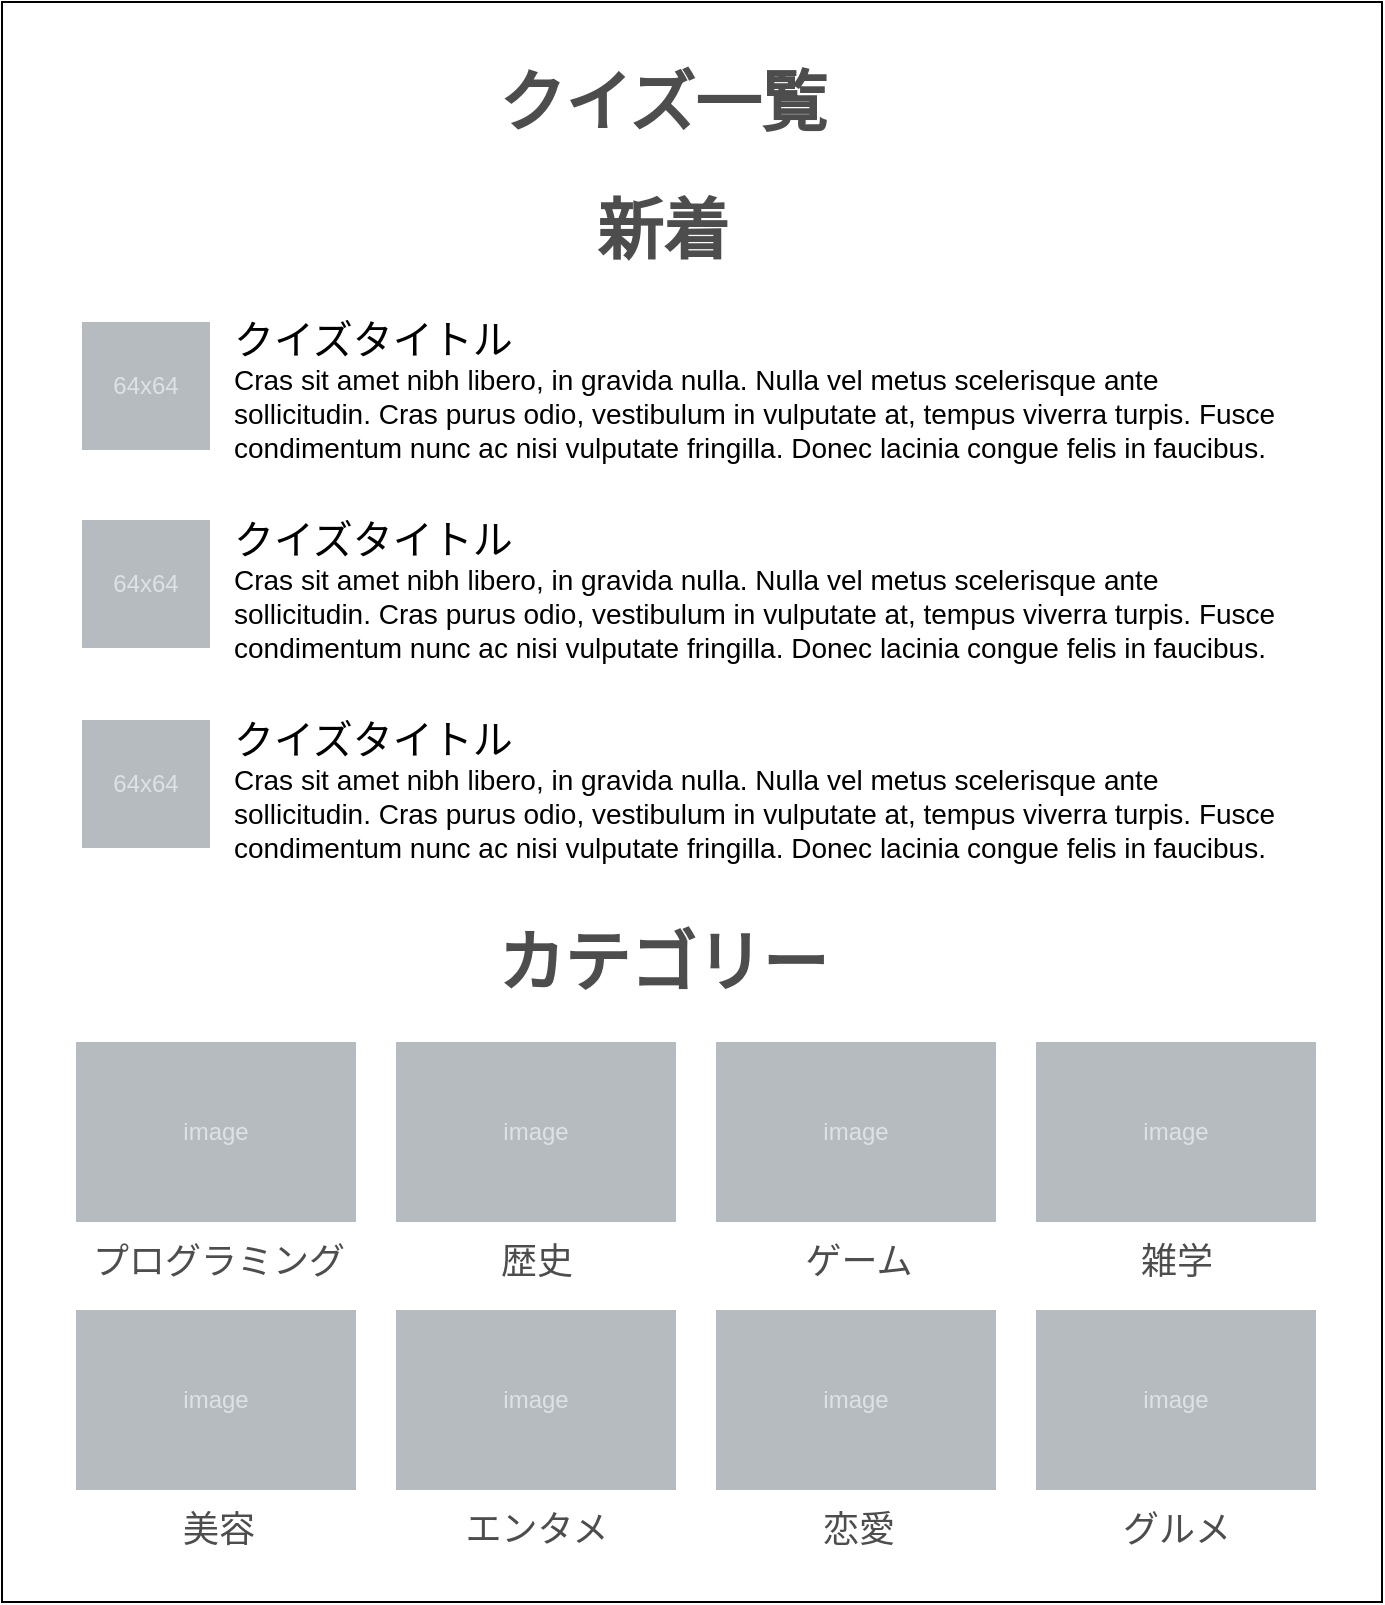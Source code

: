 <mxfile version="13.0.3" type="device" pages="6"><diagram name="トップ画面" id="ODrZx0TZ3Euck_8umUnC"><mxGraphModel dx="1072" dy="661" grid="1" gridSize="10" guides="1" tooltips="1" connect="1" arrows="1" fold="1" page="1" pageScale="1" pageWidth="827" pageHeight="1169" math="0" shadow="0"><root><mxCell id="HYRWYEPQswPupQRMoMqn-0"/><mxCell id="HYRWYEPQswPupQRMoMqn-1" parent="HYRWYEPQswPupQRMoMqn-0"/><mxCell id="HYRWYEPQswPupQRMoMqn-2" value="" style="rounded=0;whiteSpace=wrap;html=1;" parent="HYRWYEPQswPupQRMoMqn-1" vertex="1"><mxGeometry x="80" y="20" width="690" height="800" as="geometry"/></mxCell><mxCell id="HYRWYEPQswPupQRMoMqn-12" value="クイズ一覧" style="text;html=1;strokeColor=none;fillColor=none;align=center;verticalAlign=middle;whiteSpace=wrap;rounded=0;fontColor=#4D4D4D;opacity=60;fontSize=33;fontStyle=1" parent="HYRWYEPQswPupQRMoMqn-1" vertex="1"><mxGeometry x="283.5" y="60" width="253" height="20" as="geometry"/></mxCell><mxCell id="Nvg6GioWdV9-gQhv3aZF-0" value="64x64" style="strokeColor=none;html=1;whiteSpace=wrap;fillColor=#868E96;fontColor=#DEE2E6;opacity=60;" parent="HYRWYEPQswPupQRMoMqn-1" vertex="1"><mxGeometry x="120" y="180" width="64" height="64" as="geometry"/></mxCell><mxCell id="Nvg6GioWdV9-gQhv3aZF-1" value="&lt;font style=&quot;font-size: 20px&quot;&gt;クイズタイトル&lt;/font&gt;&lt;br&gt;Cras sit amet nibh libero, in gravida nulla. Nulla vel metus scelerisque ante sollicitudin. Cras purus odio, vestibulum in vulputate at, tempus viverra turpis. Fusce condimentum nunc ac nisi vulputate fringilla. Donec lacinia congue felis in faucibus." style="strokeColor=none;fillColor=none;fontColor=#000000;perimeter=none;whiteSpace=wrap;resizeWidth=1;align=left;spacing=2;fontSize=14;verticalAlign=top;html=1;opacity=60;" parent="HYRWYEPQswPupQRMoMqn-1" vertex="1"><mxGeometry x="194" y="170" width="536" height="90" as="geometry"/></mxCell><mxCell id="Nvg6GioWdV9-gQhv3aZF-2" value="64x64" style="strokeColor=none;html=1;whiteSpace=wrap;fillColor=#868E96;fontColor=#DEE2E6;opacity=60;" parent="HYRWYEPQswPupQRMoMqn-1" vertex="1"><mxGeometry x="120" y="279" width="64" height="64" as="geometry"/></mxCell><mxCell id="Nvg6GioWdV9-gQhv3aZF-3" value="&lt;span style=&quot;font-size: 20px&quot;&gt;クイズタイトル&lt;/span&gt;&lt;br&gt;Cras sit amet nibh libero, in gravida nulla. Nulla vel metus scelerisque ante sollicitudin. Cras purus odio, vestibulum in vulputate at, tempus viverra turpis. Fusce condimentum nunc ac nisi vulputate fringilla. Donec lacinia congue felis in faucibus." style="strokeColor=none;fillColor=none;fontColor=#000000;perimeter=none;whiteSpace=wrap;resizeWidth=1;align=left;spacing=2;fontSize=14;verticalAlign=top;html=1;opacity=60;" parent="HYRWYEPQswPupQRMoMqn-1" vertex="1"><mxGeometry x="194" y="270" width="536" height="90" as="geometry"/></mxCell><mxCell id="Nvg6GioWdV9-gQhv3aZF-4" value="64x64" style="strokeColor=none;html=1;whiteSpace=wrap;fillColor=#868E96;fontColor=#DEE2E6;opacity=60;" parent="HYRWYEPQswPupQRMoMqn-1" vertex="1"><mxGeometry x="120" y="379" width="64" height="64" as="geometry"/></mxCell><mxCell id="Nvg6GioWdV9-gQhv3aZF-5" value="&lt;span style=&quot;font-size: 20px&quot;&gt;クイズタイトル&lt;/span&gt;&lt;br&gt;Cras sit amet nibh libero, in gravida nulla. Nulla vel metus scelerisque ante sollicitudin. Cras purus odio, vestibulum in vulputate at, tempus viverra turpis. Fusce condimentum nunc ac nisi vulputate fringilla. Donec lacinia congue felis in faucibus." style="strokeColor=none;fillColor=none;fontColor=#000000;perimeter=none;whiteSpace=wrap;resizeWidth=1;align=left;spacing=2;fontSize=14;verticalAlign=top;html=1;opacity=60;" parent="HYRWYEPQswPupQRMoMqn-1" vertex="1"><mxGeometry x="194" y="370" width="536" height="90" as="geometry"/></mxCell><mxCell id="Nvg6GioWdV9-gQhv3aZF-6" value="新着" style="text;html=1;strokeColor=none;fillColor=none;align=center;verticalAlign=middle;whiteSpace=wrap;rounded=0;fontColor=#4D4D4D;opacity=60;fontSize=33;fontStyle=1" parent="HYRWYEPQswPupQRMoMqn-1" vertex="1"><mxGeometry x="283.5" y="124" width="253" height="20" as="geometry"/></mxCell><mxCell id="Nvg6GioWdV9-gQhv3aZF-7" value="カテゴリー" style="text;html=1;strokeColor=none;fillColor=none;align=center;verticalAlign=middle;whiteSpace=wrap;rounded=0;fontColor=#4D4D4D;opacity=60;fontSize=33;fontStyle=1" parent="HYRWYEPQswPupQRMoMqn-1" vertex="1"><mxGeometry x="283.5" y="490" width="253" height="20" as="geometry"/></mxCell><mxCell id="Nvg6GioWdV9-gQhv3aZF-12" value="image" style="strokeColor=none;html=1;whiteSpace=wrap;fillColor=#868E96;fontColor=#DEE2E6;opacity=60;" parent="HYRWYEPQswPupQRMoMqn-1" vertex="1"><mxGeometry x="117" y="540" width="140" height="90" as="geometry"/></mxCell><mxCell id="Nvg6GioWdV9-gQhv3aZF-13" value="image" style="strokeColor=none;html=1;whiteSpace=wrap;fillColor=#868E96;fontColor=#DEE2E6;opacity=60;" parent="HYRWYEPQswPupQRMoMqn-1" vertex="1"><mxGeometry x="277" y="540" width="140" height="90" as="geometry"/></mxCell><mxCell id="Nvg6GioWdV9-gQhv3aZF-14" value="image" style="strokeColor=none;html=1;whiteSpace=wrap;fillColor=#868E96;fontColor=#DEE2E6;opacity=60;" parent="HYRWYEPQswPupQRMoMqn-1" vertex="1"><mxGeometry x="437" y="540" width="140" height="90" as="geometry"/></mxCell><mxCell id="Nvg6GioWdV9-gQhv3aZF-15" value="image" style="strokeColor=none;html=1;whiteSpace=wrap;fillColor=#868E96;fontColor=#DEE2E6;opacity=60;" parent="HYRWYEPQswPupQRMoMqn-1" vertex="1"><mxGeometry x="597" y="540" width="140" height="90" as="geometry"/></mxCell><mxCell id="Nvg6GioWdV9-gQhv3aZF-16" value="プログラミング" style="text;html=1;strokeColor=none;fillColor=none;align=center;verticalAlign=middle;whiteSpace=wrap;rounded=0;fontColor=#4D4D4D;opacity=60;fontSize=18;fontStyle=0" parent="HYRWYEPQswPupQRMoMqn-1" vertex="1"><mxGeometry x="117" y="640" width="143" height="20" as="geometry"/></mxCell><mxCell id="Nvg6GioWdV9-gQhv3aZF-17" value="歴史" style="text;html=1;strokeColor=none;fillColor=none;align=center;verticalAlign=middle;whiteSpace=wrap;rounded=0;fontColor=#4D4D4D;opacity=60;fontSize=18;fontStyle=0" parent="HYRWYEPQswPupQRMoMqn-1" vertex="1"><mxGeometry x="275.5" y="640" width="143" height="20" as="geometry"/></mxCell><mxCell id="Nvg6GioWdV9-gQhv3aZF-18" value="ゲーム" style="text;html=1;strokeColor=none;fillColor=none;align=center;verticalAlign=middle;whiteSpace=wrap;rounded=0;fontColor=#4D4D4D;opacity=60;fontSize=18;fontStyle=0" parent="HYRWYEPQswPupQRMoMqn-1" vertex="1"><mxGeometry x="437" y="640" width="143" height="20" as="geometry"/></mxCell><mxCell id="Nvg6GioWdV9-gQhv3aZF-19" value="雑学" style="text;html=1;strokeColor=none;fillColor=none;align=center;verticalAlign=middle;whiteSpace=wrap;rounded=0;fontColor=#4D4D4D;opacity=60;fontSize=18;fontStyle=0" parent="HYRWYEPQswPupQRMoMqn-1" vertex="1"><mxGeometry x="595.5" y="640" width="143" height="20" as="geometry"/></mxCell><mxCell id="Nvg6GioWdV9-gQhv3aZF-20" value="image" style="strokeColor=none;html=1;whiteSpace=wrap;fillColor=#868E96;fontColor=#DEE2E6;opacity=60;" parent="HYRWYEPQswPupQRMoMqn-1" vertex="1"><mxGeometry x="117" y="674" width="140" height="90" as="geometry"/></mxCell><mxCell id="Nvg6GioWdV9-gQhv3aZF-21" value="image" style="strokeColor=none;html=1;whiteSpace=wrap;fillColor=#868E96;fontColor=#DEE2E6;opacity=60;" parent="HYRWYEPQswPupQRMoMqn-1" vertex="1"><mxGeometry x="277" y="674" width="140" height="90" as="geometry"/></mxCell><mxCell id="Nvg6GioWdV9-gQhv3aZF-22" value="image" style="strokeColor=none;html=1;whiteSpace=wrap;fillColor=#868E96;fontColor=#DEE2E6;opacity=60;" parent="HYRWYEPQswPupQRMoMqn-1" vertex="1"><mxGeometry x="437" y="674" width="140" height="90" as="geometry"/></mxCell><mxCell id="Nvg6GioWdV9-gQhv3aZF-23" value="image" style="strokeColor=none;html=1;whiteSpace=wrap;fillColor=#868E96;fontColor=#DEE2E6;opacity=60;" parent="HYRWYEPQswPupQRMoMqn-1" vertex="1"><mxGeometry x="597" y="674" width="140" height="90" as="geometry"/></mxCell><mxCell id="Nvg6GioWdV9-gQhv3aZF-24" value="美容" style="text;html=1;strokeColor=none;fillColor=none;align=center;verticalAlign=middle;whiteSpace=wrap;rounded=0;fontColor=#4D4D4D;opacity=60;fontSize=18;fontStyle=0" parent="HYRWYEPQswPupQRMoMqn-1" vertex="1"><mxGeometry x="117" y="774" width="143" height="20" as="geometry"/></mxCell><mxCell id="Nvg6GioWdV9-gQhv3aZF-25" value="エンタメ" style="text;html=1;strokeColor=none;fillColor=none;align=center;verticalAlign=middle;whiteSpace=wrap;rounded=0;fontColor=#4D4D4D;opacity=60;fontSize=18;fontStyle=0" parent="HYRWYEPQswPupQRMoMqn-1" vertex="1"><mxGeometry x="275.5" y="774" width="143" height="20" as="geometry"/></mxCell><mxCell id="Nvg6GioWdV9-gQhv3aZF-26" value="恋愛" style="text;html=1;strokeColor=none;fillColor=none;align=center;verticalAlign=middle;whiteSpace=wrap;rounded=0;fontColor=#4D4D4D;opacity=60;fontSize=18;fontStyle=0" parent="HYRWYEPQswPupQRMoMqn-1" vertex="1"><mxGeometry x="437" y="774" width="143" height="20" as="geometry"/></mxCell><mxCell id="Nvg6GioWdV9-gQhv3aZF-27" value="グルメ" style="text;html=1;strokeColor=none;fillColor=none;align=center;verticalAlign=middle;whiteSpace=wrap;rounded=0;fontColor=#4D4D4D;opacity=60;fontSize=18;fontStyle=0" parent="HYRWYEPQswPupQRMoMqn-1" vertex="1"><mxGeometry x="595.5" y="774" width="143" height="20" as="geometry"/></mxCell></root></mxGraphModel></diagram><diagram name="クイズ一覧画面" id="s6DfB1GzdheWNdbledvl"><mxGraphModel dx="766" dy="561" grid="1" gridSize="10" guides="1" tooltips="1" connect="1" arrows="1" fold="1" page="1" pageScale="1" pageWidth="827" pageHeight="1169" math="0" shadow="0"><root><mxCell id="wjrvUbf0CZI4zIPzDHDG-0"/><mxCell id="wjrvUbf0CZI4zIPzDHDG-1" parent="wjrvUbf0CZI4zIPzDHDG-0"/><mxCell id="wjrvUbf0CZI4zIPzDHDG-2" value="" style="rounded=0;whiteSpace=wrap;html=1;" parent="wjrvUbf0CZI4zIPzDHDG-1" vertex="1"><mxGeometry x="80" y="20" width="690" height="860" as="geometry"/></mxCell><mxCell id="wjrvUbf0CZI4zIPzDHDG-3" value="クイズ一覧" style="text;html=1;strokeColor=none;fillColor=none;align=center;verticalAlign=middle;whiteSpace=wrap;rounded=0;fontColor=#4D4D4D;opacity=60;fontSize=33;fontStyle=1" parent="wjrvUbf0CZI4zIPzDHDG-1" vertex="1"><mxGeometry x="283.5" y="60" width="253" height="20" as="geometry"/></mxCell><mxCell id="wjrvUbf0CZI4zIPzDHDG-4" value="64x64" style="strokeColor=none;html=1;whiteSpace=wrap;fillColor=#868E96;fontColor=#DEE2E6;opacity=60;" parent="wjrvUbf0CZI4zIPzDHDG-1" vertex="1"><mxGeometry x="120" y="180" width="64" height="64" as="geometry"/></mxCell><mxCell id="wjrvUbf0CZI4zIPzDHDG-5" value="&lt;font style=&quot;font-size: 20px&quot;&gt;クイズタイトル&lt;/font&gt;&lt;br&gt;Cras sit amet nibh libero, in gravida nulla. Nulla vel metus scelerisque ante sollicitudin. Cras purus odio, vestibulum in vulputate at, tempus viverra turpis. Fusce condimentum nunc ac nisi vulputate fringilla. Donec lacinia congue felis in faucibus." style="strokeColor=none;fillColor=none;fontColor=#000000;perimeter=none;whiteSpace=wrap;resizeWidth=1;align=left;spacing=2;fontSize=14;verticalAlign=top;html=1;opacity=60;" parent="wjrvUbf0CZI4zIPzDHDG-1" vertex="1"><mxGeometry x="194" y="170" width="536" height="90" as="geometry"/></mxCell><mxCell id="wjrvUbf0CZI4zIPzDHDG-6" value="64x64" style="strokeColor=none;html=1;whiteSpace=wrap;fillColor=#868E96;fontColor=#DEE2E6;opacity=60;" parent="wjrvUbf0CZI4zIPzDHDG-1" vertex="1"><mxGeometry x="120" y="279" width="64" height="64" as="geometry"/></mxCell><mxCell id="wjrvUbf0CZI4zIPzDHDG-7" value="&lt;span style=&quot;font-size: 20px&quot;&gt;クイズタイトル&lt;/span&gt;&lt;br&gt;Cras sit amet nibh libero, in gravida nulla. Nulla vel metus scelerisque ante sollicitudin. Cras purus odio, vestibulum in vulputate at, tempus viverra turpis. Fusce condimentum nunc ac nisi vulputate fringilla. Donec lacinia congue felis in faucibus." style="strokeColor=none;fillColor=none;fontColor=#000000;perimeter=none;whiteSpace=wrap;resizeWidth=1;align=left;spacing=2;fontSize=14;verticalAlign=top;html=1;opacity=60;" parent="wjrvUbf0CZI4zIPzDHDG-1" vertex="1"><mxGeometry x="194" y="270" width="536" height="90" as="geometry"/></mxCell><mxCell id="wjrvUbf0CZI4zIPzDHDG-8" value="64x64" style="strokeColor=none;html=1;whiteSpace=wrap;fillColor=#868E96;fontColor=#DEE2E6;opacity=60;" parent="wjrvUbf0CZI4zIPzDHDG-1" vertex="1"><mxGeometry x="120" y="379" width="64" height="64" as="geometry"/></mxCell><mxCell id="wjrvUbf0CZI4zIPzDHDG-9" value="&lt;span style=&quot;font-size: 20px&quot;&gt;クイズタイトル&lt;/span&gt;&lt;br&gt;Cras sit amet nibh libero, in gravida nulla. Nulla vel metus scelerisque ante sollicitudin. Cras purus odio, vestibulum in vulputate at, tempus viverra turpis. Fusce condimentum nunc ac nisi vulputate fringilla. Donec lacinia congue felis in faucibus." style="strokeColor=none;fillColor=none;fontColor=#000000;perimeter=none;whiteSpace=wrap;resizeWidth=1;align=left;spacing=2;fontSize=14;verticalAlign=top;html=1;opacity=60;" parent="wjrvUbf0CZI4zIPzDHDG-1" vertex="1"><mxGeometry x="194" y="370" width="536" height="90" as="geometry"/></mxCell><mxCell id="wjrvUbf0CZI4zIPzDHDG-10" value="カテゴリー名" style="text;html=1;strokeColor=none;fillColor=none;align=center;verticalAlign=middle;whiteSpace=wrap;rounded=0;fontColor=#4D4D4D;opacity=60;fontSize=33;fontStyle=1" parent="wjrvUbf0CZI4zIPzDHDG-1" vertex="1"><mxGeometry x="283.5" y="124" width="253" height="20" as="geometry"/></mxCell><mxCell id="tj-4k9kqXWw678Ps8RZe-0" value="64x64" style="strokeColor=none;html=1;whiteSpace=wrap;fillColor=#868E96;fontColor=#DEE2E6;opacity=60;" parent="wjrvUbf0CZI4zIPzDHDG-1" vertex="1"><mxGeometry x="120" y="469" width="64" height="64" as="geometry"/></mxCell><mxCell id="tj-4k9kqXWw678Ps8RZe-1" value="&lt;span style=&quot;font-size: 20px&quot;&gt;クイズタイトル&lt;/span&gt;&lt;br&gt;Cras sit amet nibh libero, in gravida nulla. Nulla vel metus scelerisque ante sollicitudin. Cras purus odio, vestibulum in vulputate at, tempus viverra turpis. Fusce condimentum nunc ac nisi vulputate fringilla. Donec lacinia congue felis in faucibus." style="strokeColor=none;fillColor=none;fontColor=#000000;perimeter=none;whiteSpace=wrap;resizeWidth=1;align=left;spacing=2;fontSize=14;verticalAlign=top;html=1;opacity=60;" parent="wjrvUbf0CZI4zIPzDHDG-1" vertex="1"><mxGeometry x="194" y="460" width="536" height="90" as="geometry"/></mxCell><mxCell id="tj-4k9kqXWw678Ps8RZe-2" value="64x64" style="strokeColor=none;html=1;whiteSpace=wrap;fillColor=#868E96;fontColor=#DEE2E6;opacity=60;" parent="wjrvUbf0CZI4zIPzDHDG-1" vertex="1"><mxGeometry x="120" y="558" width="64" height="64" as="geometry"/></mxCell><mxCell id="tj-4k9kqXWw678Ps8RZe-3" value="&lt;span style=&quot;font-size: 20px&quot;&gt;クイズタイトル&lt;/span&gt;&lt;br&gt;Cras sit amet nibh libero, in gravida nulla. Nulla vel metus scelerisque ante sollicitudin. Cras purus odio, vestibulum in vulputate at, tempus viverra turpis. Fusce condimentum nunc ac nisi vulputate fringilla. Donec lacinia congue felis in faucibus." style="strokeColor=none;fillColor=none;fontColor=#000000;perimeter=none;whiteSpace=wrap;resizeWidth=1;align=left;spacing=2;fontSize=14;verticalAlign=top;html=1;opacity=60;" parent="wjrvUbf0CZI4zIPzDHDG-1" vertex="1"><mxGeometry x="194" y="549" width="536" height="90" as="geometry"/></mxCell><mxCell id="tj-4k9kqXWw678Ps8RZe-8" value="64x64" style="strokeColor=none;html=1;whiteSpace=wrap;fillColor=#868E96;fontColor=#DEE2E6;opacity=60;" parent="wjrvUbf0CZI4zIPzDHDG-1" vertex="1"><mxGeometry x="120" y="640" width="64" height="64" as="geometry"/></mxCell><mxCell id="tj-4k9kqXWw678Ps8RZe-9" value="&lt;span style=&quot;font-size: 20px&quot;&gt;クイズタイトル&lt;/span&gt;&lt;br&gt;Cras sit amet nibh libero, in gravida nulla. Nulla vel metus scelerisque ante sollicitudin. Cras purus odio, vestibulum in vulputate at, tempus viverra turpis. Fusce condimentum nunc ac nisi vulputate fringilla. Donec lacinia congue felis in faucibus." style="strokeColor=none;fillColor=none;fontColor=#000000;perimeter=none;whiteSpace=wrap;resizeWidth=1;align=left;spacing=2;fontSize=14;verticalAlign=top;html=1;opacity=60;" parent="wjrvUbf0CZI4zIPzDHDG-1" vertex="1"><mxGeometry x="194" y="639" width="536" height="90" as="geometry"/></mxCell><mxCell id="tj-4k9kqXWw678Ps8RZe-10" value="64x64" style="strokeColor=none;html=1;whiteSpace=wrap;fillColor=#868E96;fontColor=#DEE2E6;opacity=60;" parent="wjrvUbf0CZI4zIPzDHDG-1" vertex="1"><mxGeometry x="120" y="735" width="64" height="64" as="geometry"/></mxCell><mxCell id="tj-4k9kqXWw678Ps8RZe-11" value="&lt;span style=&quot;font-size: 20px&quot;&gt;クイズタイトル&lt;/span&gt;&lt;br&gt;Cras sit amet nibh libero, in gravida nulla. Nulla vel metus scelerisque ante sollicitudin. Cras purus odio, vestibulum in vulputate at, tempus viverra turpis. Fusce condimentum nunc ac nisi vulputate fringilla. Donec lacinia congue felis in faucibus." style="strokeColor=none;fillColor=none;fontColor=#000000;perimeter=none;whiteSpace=wrap;resizeWidth=1;align=left;spacing=2;fontSize=14;verticalAlign=top;html=1;opacity=60;" parent="wjrvUbf0CZI4zIPzDHDG-1" vertex="1"><mxGeometry x="194" y="726" width="536" height="90" as="geometry"/></mxCell><mxCell id="tj-4k9kqXWw678Ps8RZe-12" value="" style="html=1;shadow=0;dashed=0;shape=mxgraph.bootstrap.rrect;rSize=5;strokeColor=#DEE2E6;html=1;whiteSpace=wrap;fillColor=#ffffff;fontColor=#0085FC;opacity=60;" parent="wjrvUbf0CZI4zIPzDHDG-1" vertex="1"><mxGeometry x="339" y="830" width="150" height="30" as="geometry"/></mxCell><mxCell id="tj-4k9kqXWw678Ps8RZe-13" value="&lt;&lt;" style="strokeColor=inherit;fillColor=inherit;gradientColor=inherit;fontColor=inherit;html=1;shadow=0;dashed=0;shape=mxgraph.bootstrap.leftButton;rSize=5;perimeter=none;whiteSpace=wrap;resizeHeight=1;fontSize=14;" parent="tj-4k9kqXWw678Ps8RZe-12" vertex="1"><mxGeometry width="30" height="30" relative="1" as="geometry"/></mxCell><mxCell id="tj-4k9kqXWw678Ps8RZe-14" value="1" style="strokeColor=#6c8ebf;fillColor=#007FFF;html=1;shadow=0;dashed=0;perimeter=none;whiteSpace=wrap;resizeHeight=1;fontSize=14;gradientColor=none;fontColor=#FCFCFC;" parent="tj-4k9kqXWw678Ps8RZe-12" vertex="1"><mxGeometry width="30" height="30" relative="1" as="geometry"><mxPoint x="30" as="offset"/></mxGeometry></mxCell><mxCell id="tj-4k9kqXWw678Ps8RZe-15" value="2" style="strokeColor=inherit;fillColor=inherit;gradientColor=inherit;fontColor=inherit;html=1;shadow=0;dashed=0;perimeter=none;whiteSpace=wrap;resizeHeight=1;fontSize=14;" parent="tj-4k9kqXWw678Ps8RZe-12" vertex="1"><mxGeometry width="30" height="30" relative="1" as="geometry"><mxPoint x="60" as="offset"/></mxGeometry></mxCell><mxCell id="tj-4k9kqXWw678Ps8RZe-16" value="3" style="strokeColor=inherit;fillColor=inherit;gradientColor=inherit;fontColor=inherit;html=1;shadow=0;dashed=0;perimeter=none;whiteSpace=wrap;resizeHeight=1;fontSize=14;" parent="tj-4k9kqXWw678Ps8RZe-12" vertex="1"><mxGeometry width="30" height="30" relative="1" as="geometry"><mxPoint x="90" as="offset"/></mxGeometry></mxCell><mxCell id="tj-4k9kqXWw678Ps8RZe-17" value="&gt;&gt;" style="strokeColor=inherit;fillColor=inherit;gradientColor=inherit;fontColor=inherit;html=1;shadow=0;dashed=0;shape=mxgraph.bootstrap.rightButton;rSize=5;perimeter=none;whiteSpace=wrap;resizeHeight=1;fontSize=14;" parent="tj-4k9kqXWw678Ps8RZe-12" vertex="1"><mxGeometry x="1" width="30" height="30" relative="1" as="geometry"><mxPoint x="-30" as="offset"/></mxGeometry></mxCell></root></mxGraphModel></diagram><diagram id="KG0olK3PeMDQDJ_4mX3M" name="クイズ画面(未選択)"><mxGraphModel dx="766" dy="561" grid="1" gridSize="10" guides="1" tooltips="1" connect="1" arrows="1" fold="1" page="1" pageScale="1" pageWidth="827" pageHeight="1169" math="0" shadow="0"><root><mxCell id="0"/><mxCell id="1" parent="0"/><mxCell id="-0tV_WFlzmD8RiUfVJVN-9" value="" style="rounded=0;whiteSpace=wrap;html=1;" parent="1" vertex="1"><mxGeometry x="80" y="20" width="690" height="610" as="geometry"/></mxCell><mxCell id="-0tV_WFlzmD8RiUfVJVN-12" value="&lt;font style=&quot;font-size: 18px&quot;&gt;回答する&lt;/font&gt;" style="rounded=1;fillColor=#DBDBDB;strokeColor=#56517e;html=1;align=center;verticalAlign=middle;fontStyle=0;fontSize=12" parent="1" vertex="1"><mxGeometry x="344" y="525" width="148" height="53" as="geometry"/></mxCell><mxCell id="-0tV_WFlzmD8RiUfVJVN-13" value="" style="rounded=0;whiteSpace=wrap;html=1;" parent="1" vertex="1"><mxGeometry x="150" y="160" width="570" height="190" as="geometry"/></mxCell><mxCell id="-0tV_WFlzmD8RiUfVJVN-14" value="&lt;font style=&quot;font-size: 35px&quot;&gt;Q1&lt;/font&gt;" style="text;html=1;strokeColor=none;fillColor=none;align=center;verticalAlign=middle;whiteSpace=wrap;rounded=0;" parent="1" vertex="1"><mxGeometry x="160" y="120" width="40" height="20" as="geometry"/></mxCell><mxCell id="-0tV_WFlzmD8RiUfVJVN-15" value="&lt;span style=&quot;font-size: 26px&quot;&gt;日本で一番高い山の名前は？&lt;/span&gt;" style="text;html=1;strokeColor=none;fillColor=none;align=left;verticalAlign=middle;whiteSpace=wrap;rounded=0;" parent="1" vertex="1"><mxGeometry x="167" y="171" width="520" height="50" as="geometry"/></mxCell><mxCell id="-0tV_WFlzmD8RiUfVJVN-16" value="&lt;font style=&quot;font-size: 20px&quot;&gt;A. 富士山&lt;/font&gt;" style="rounded=1;whiteSpace=wrap;html=1;" parent="1" vertex="1"><mxGeometry x="172" y="370" width="253" height="50" as="geometry"/></mxCell><mxCell id="-0tV_WFlzmD8RiUfVJVN-17" value="&lt;font style=&quot;font-size: 20px&quot;&gt;B. 六甲山&lt;/font&gt;" style="rounded=1;whiteSpace=wrap;html=1;" parent="1" vertex="1"><mxGeometry x="445" y="370" width="253" height="50" as="geometry"/></mxCell><mxCell id="-0tV_WFlzmD8RiUfVJVN-18" value="&lt;font style=&quot;font-size: 20px&quot;&gt;C. 阿蘇山&lt;/font&gt;" style="rounded=1;whiteSpace=wrap;html=1;" parent="1" vertex="1"><mxGeometry x="173" y="435" width="253" height="50" as="geometry"/></mxCell><mxCell id="-0tV_WFlzmD8RiUfVJVN-19" value="&lt;font style=&quot;font-size: 20px&quot;&gt;D. 函館山&lt;/font&gt;" style="rounded=1;whiteSpace=wrap;html=1;" parent="1" vertex="1"><mxGeometry x="446" y="435" width="253" height="50" as="geometry"/></mxCell><mxCell id="nTidctD-df6obRRvzTzt-2" value="クイズタイトル" style="text;html=1;strokeColor=none;fillColor=none;align=center;verticalAlign=middle;whiteSpace=wrap;rounded=0;fontColor=#4D4D4D;opacity=60;fontSize=33;fontStyle=1" parent="1" vertex="1"><mxGeometry x="283.5" y="60" width="253" height="20" as="geometry"/></mxCell></root></mxGraphModel></diagram><diagram name="クイズ画面(選択済)" id="eiqumAMwS53_K3nrCLmX"><mxGraphModel dx="1422" dy="822" grid="1" gridSize="10" guides="1" tooltips="1" connect="1" arrows="1" fold="1" page="1" pageScale="1" pageWidth="827" pageHeight="1169" math="0" shadow="0"><root><mxCell id="16vOhMcM1Dznc7VTV44U-0"/><mxCell id="16vOhMcM1Dznc7VTV44U-1" parent="16vOhMcM1Dznc7VTV44U-0"/><mxCell id="16vOhMcM1Dznc7VTV44U-2" value="" style="rounded=0;whiteSpace=wrap;html=1;" parent="16vOhMcM1Dznc7VTV44U-1" vertex="1"><mxGeometry x="80" y="20" width="690" height="610" as="geometry"/></mxCell><mxCell id="16vOhMcM1Dznc7VTV44U-3" value="&lt;font style=&quot;font-size: 18px&quot;&gt;回答する&lt;/font&gt;" style="rounded=1;fillColor=#0057D8;strokeColor=none;html=1;fontColor=#ffffff;align=center;verticalAlign=middle;fontStyle=0;fontSize=12" parent="16vOhMcM1Dznc7VTV44U-1" vertex="1"><mxGeometry x="344" y="525" width="148" height="53" as="geometry"/></mxCell><mxCell id="16vOhMcM1Dznc7VTV44U-4" value="" style="rounded=0;whiteSpace=wrap;html=1;" parent="16vOhMcM1Dznc7VTV44U-1" vertex="1"><mxGeometry x="150" y="160" width="570" height="190" as="geometry"/></mxCell><mxCell id="16vOhMcM1Dznc7VTV44U-5" value="&lt;font style=&quot;font-size: 35px&quot;&gt;Q1&lt;/font&gt;" style="text;html=1;strokeColor=none;fillColor=none;align=center;verticalAlign=middle;whiteSpace=wrap;rounded=0;" parent="16vOhMcM1Dznc7VTV44U-1" vertex="1"><mxGeometry x="160" y="120" width="40" height="20" as="geometry"/></mxCell><mxCell id="16vOhMcM1Dznc7VTV44U-6" value="&lt;span style=&quot;font-size: 26px&quot;&gt;日本で一番高い山の名前は？&lt;/span&gt;" style="text;html=1;strokeColor=none;fillColor=none;align=left;verticalAlign=middle;whiteSpace=wrap;rounded=0;" parent="16vOhMcM1Dznc7VTV44U-1" vertex="1"><mxGeometry x="167" y="171" width="520" height="50" as="geometry"/></mxCell><mxCell id="16vOhMcM1Dznc7VTV44U-7" value="&lt;font style=&quot;font-size: 20px&quot;&gt;A. 富士山&lt;/font&gt;" style="rounded=1;whiteSpace=wrap;html=1;" parent="16vOhMcM1Dznc7VTV44U-1" vertex="1"><mxGeometry x="172" y="370" width="253" height="50" as="geometry"/></mxCell><mxCell id="16vOhMcM1Dznc7VTV44U-8" value="&lt;font style=&quot;font-size: 20px&quot;&gt;B. 六甲山&lt;/font&gt;" style="rounded=1;whiteSpace=wrap;html=1;" parent="16vOhMcM1Dznc7VTV44U-1" vertex="1"><mxGeometry x="445" y="370" width="253" height="50" as="geometry"/></mxCell><mxCell id="16vOhMcM1Dznc7VTV44U-9" value="&lt;font style=&quot;font-size: 20px&quot;&gt;C. 阿蘇山&lt;/font&gt;" style="rounded=1;whiteSpace=wrap;html=1;fillColor=#d5e8d4;strokeColor=#82b366;" parent="16vOhMcM1Dznc7VTV44U-1" vertex="1"><mxGeometry x="173" y="435" width="253" height="50" as="geometry"/></mxCell><mxCell id="16vOhMcM1Dznc7VTV44U-10" value="&lt;font style=&quot;font-size: 20px&quot;&gt;D. 函館山&lt;/font&gt;" style="rounded=1;whiteSpace=wrap;html=1;" parent="16vOhMcM1Dznc7VTV44U-1" vertex="1"><mxGeometry x="446" y="435" width="253" height="50" as="geometry"/></mxCell><mxCell id="RUwgsaufCrrO4IeXvBVI-0" value="クイズタイトル" style="text;html=1;strokeColor=none;fillColor=none;align=center;verticalAlign=middle;whiteSpace=wrap;rounded=0;fontColor=#4D4D4D;opacity=60;fontSize=33;fontStyle=1" parent="16vOhMcM1Dznc7VTV44U-1" vertex="1"><mxGeometry x="283.5" y="60" width="253" height="20" as="geometry"/></mxCell></root></mxGraphModel></diagram><diagram name="モーダル(正解)" id="fVHVpi21kyWtLUBmKGEr"><mxGraphModel dx="1422" dy="822" grid="1" gridSize="10" guides="1" tooltips="1" connect="1" arrows="1" fold="1" page="1" pageScale="1" pageWidth="827" pageHeight="1169" math="0" shadow="0"><root><mxCell id="KDBUXfypj6f0cOq2pspa-0"/><mxCell id="KDBUXfypj6f0cOq2pspa-1" parent="KDBUXfypj6f0cOq2pspa-0"/><mxCell id="KDBUXfypj6f0cOq2pspa-23" value="" style="group;opacity=70;" parent="KDBUXfypj6f0cOq2pspa-1" vertex="1" connectable="0"><mxGeometry x="80" y="20" width="690" height="610" as="geometry"/></mxCell><mxCell id="KDBUXfypj6f0cOq2pspa-22" value="" style="group" parent="KDBUXfypj6f0cOq2pspa-23" vertex="1" connectable="0"><mxGeometry width="690" height="610" as="geometry"/></mxCell><mxCell id="KDBUXfypj6f0cOq2pspa-21" value="" style="group;fillColor=#b1ddf0;strokeColor=#10739e;gradientColor=none;opacity=30;" parent="KDBUXfypj6f0cOq2pspa-22" vertex="1" connectable="0"><mxGeometry width="690" height="610" as="geometry"/></mxCell><mxCell id="KDBUXfypj6f0cOq2pspa-2" value="" style="rounded=0;whiteSpace=wrap;html=1;" parent="KDBUXfypj6f0cOq2pspa-21" vertex="1"><mxGeometry width="690" height="610" as="geometry"/></mxCell><mxCell id="KDBUXfypj6f0cOq2pspa-3" value="&lt;font style=&quot;font-size: 18px&quot;&gt;回答する&lt;/font&gt;" style="rounded=1;fillColor=#0057D8;strokeColor=none;html=1;fontColor=#ffffff;align=center;verticalAlign=middle;fontStyle=0;fontSize=12;opacity=70;" parent="KDBUXfypj6f0cOq2pspa-21" vertex="1"><mxGeometry x="264" y="499.569" width="148" height="55.741" as="geometry"/></mxCell><mxCell id="KDBUXfypj6f0cOq2pspa-4" value="" style="rounded=0;whiteSpace=wrap;html=1;" parent="KDBUXfypj6f0cOq2pspa-21" vertex="1"><mxGeometry x="70" y="115.69" width="570" height="199.828" as="geometry"/></mxCell><mxCell id="KDBUXfypj6f0cOq2pspa-5" value="&lt;font style=&quot;font-size: 35px&quot;&gt;Q1&lt;/font&gt;" style="text;html=1;strokeColor=none;fillColor=none;align=center;verticalAlign=middle;whiteSpace=wrap;rounded=0;" parent="KDBUXfypj6f0cOq2pspa-21" vertex="1"><mxGeometry x="80" y="73.621" width="40" height="21.034" as="geometry"/></mxCell><mxCell id="KDBUXfypj6f0cOq2pspa-6" value="&lt;span style=&quot;font-size: 26px&quot;&gt;日本で一番高い山の名前は？&lt;/span&gt;" style="text;html=1;strokeColor=none;fillColor=none;align=left;verticalAlign=middle;whiteSpace=wrap;rounded=0;" parent="KDBUXfypj6f0cOq2pspa-21" vertex="1"><mxGeometry x="87" y="127.259" width="520" height="52.586" as="geometry"/></mxCell><mxCell id="KDBUXfypj6f0cOq2pspa-7" value="&lt;font style=&quot;font-size: 20px&quot;&gt;A. 富士山&lt;/font&gt;" style="rounded=1;whiteSpace=wrap;html=1;" parent="KDBUXfypj6f0cOq2pspa-21" vertex="1"><mxGeometry x="92" y="336.552" width="253" height="52.586" as="geometry"/></mxCell><mxCell id="KDBUXfypj6f0cOq2pspa-8" value="&lt;font style=&quot;font-size: 20px&quot;&gt;B. 六甲山&lt;/font&gt;" style="rounded=1;whiteSpace=wrap;html=1;" parent="KDBUXfypj6f0cOq2pspa-21" vertex="1"><mxGeometry x="365" y="336.552" width="253" height="52.586" as="geometry"/></mxCell><mxCell id="KDBUXfypj6f0cOq2pspa-9" value="&lt;font style=&quot;font-size: 20px&quot;&gt;C. 阿蘇山&lt;/font&gt;" style="rounded=1;whiteSpace=wrap;html=1;fillColor=#d5e8d4;strokeColor=#82b366;" parent="KDBUXfypj6f0cOq2pspa-21" vertex="1"><mxGeometry x="93" y="404.914" width="253" height="52.586" as="geometry"/></mxCell><mxCell id="KDBUXfypj6f0cOq2pspa-10" value="&lt;font style=&quot;font-size: 20px&quot;&gt;D. 函館山&lt;/font&gt;" style="rounded=1;whiteSpace=wrap;html=1;opacity=60;" parent="KDBUXfypj6f0cOq2pspa-21" vertex="1"><mxGeometry x="366" y="404.914" width="253" height="52.586" as="geometry"/></mxCell><mxCell id="KDBUXfypj6f0cOq2pspa-20" value="" style="group" parent="KDBUXfypj6f0cOq2pspa-21" vertex="1" connectable="0"><mxGeometry x="95" y="73.621" width="500" height="450" as="geometry"/></mxCell><mxCell id="KDBUXfypj6f0cOq2pspa-12" value="&lt;font style=&quot;font-size: 44px&quot;&gt;&lt;font color=&quot;#007fff&quot;&gt;〇正解！&lt;/font&gt;&lt;br&gt;&lt;/font&gt;&lt;br&gt;&lt;br&gt;&lt;br&gt;&lt;br&gt;&lt;br&gt;&lt;br&gt;&lt;br&gt;&lt;br&gt;&lt;br&gt;&lt;br&gt;&lt;br&gt;&lt;br&gt;&lt;br&gt;&lt;br&gt;&lt;br&gt;&lt;br&gt;&lt;br&gt;&lt;br&gt;" style="rounded=0;whiteSpace=wrap;html=1;" parent="KDBUXfypj6f0cOq2pspa-20" vertex="1"><mxGeometry width="500" height="450" as="geometry"/></mxCell><mxCell id="KDBUXfypj6f0cOq2pspa-13" value="&lt;font style=&quot;font-size: 15px&quot;&gt;説明説明説明説明説明説明説明説明説明説明説明説明説明説明説明説明説明説明説明説明説明説明説明説明説明説明説明説明説明説明説明説明説明説明説明説明説明説明説明説明説明説明説明説明説明説明説明説明説明説明説明説明説明説明説明説明説明説明説明説明説明説明説明説明説明説明説明説明説明説明説明説明説明説明説明説明説明説明説明説明説明説明説明説明説明説明説明説明説明説明説明説明説明説明。&lt;/font&gt;" style="text;html=1;strokeColor=none;fillColor=none;align=left;verticalAlign=middle;whiteSpace=wrap;rounded=0;" parent="KDBUXfypj6f0cOq2pspa-20" vertex="1"><mxGeometry x="20" y="183" width="470" height="136.724" as="geometry"/></mxCell><mxCell id="KDBUXfypj6f0cOq2pspa-14" value="&lt;span style=&quot;font-size: 20px&quot;&gt;&lt;b&gt;正解は「A. 富士山」&lt;/b&gt;&lt;/span&gt;" style="text;html=1;strokeColor=none;fillColor=none;align=center;verticalAlign=middle;whiteSpace=wrap;rounded=0;fontColor=#4D4D4D;" parent="KDBUXfypj6f0cOq2pspa-20" vertex="1"><mxGeometry x="145" y="126.207" width="210" height="42.069" as="geometry"/></mxCell><mxCell id="KDBUXfypj6f0cOq2pspa-19" value="次の問題" style="html=1;shadow=0;dashed=0;shape=mxgraph.bootstrap.rrect;rSize=5;strokeColor=none;strokeWidth=1;fillColor=#1CA5B8;fontColor=#FFFFFF;whiteSpace=wrap;align=center;verticalAlign=middle;spacingLeft=0;fontStyle=0;fontSize=16;spacing=5;" parent="KDBUXfypj6f0cOq2pspa-20" vertex="1"><mxGeometry x="173.5" y="336.552" width="143" height="57.845" as="geometry"/></mxCell><mxCell id="QLiLk8MhygA9nBg88UrT-0" value="やめる" style="text;html=1;strokeColor=none;fillColor=none;align=center;verticalAlign=middle;whiteSpace=wrap;rounded=0;fontSize=18;fontColor=#007FFF;opacity=60;fontStyle=4" parent="KDBUXfypj6f0cOq2pspa-20" vertex="1"><mxGeometry x="206" y="412.38" width="65" height="20" as="geometry"/></mxCell><mxCell id="1erfEwd6AL0m0ANxFGOW-0" value="クイズタイトル" style="text;html=1;strokeColor=none;fillColor=none;align=center;verticalAlign=middle;whiteSpace=wrap;rounded=0;fontColor=#4D4D4D;opacity=60;fontSize=33;fontStyle=1" parent="KDBUXfypj6f0cOq2pspa-1" vertex="1"><mxGeometry x="283.5" y="60" width="253" height="20" as="geometry"/></mxCell></root></mxGraphModel></diagram><diagram name="モーダル(不正解)" id="DPzzhNEBd-74EIq3f13U"><mxGraphModel dx="1086" dy="806" grid="1" gridSize="10" guides="1" tooltips="1" connect="1" arrows="1" fold="1" page="1" pageScale="1" pageWidth="827" pageHeight="1169" math="0" shadow="0"><root><mxCell id="KbOb8999RjMZD7u-VS8W-0"/><mxCell id="KbOb8999RjMZD7u-VS8W-1" parent="KbOb8999RjMZD7u-VS8W-0"/><mxCell id="KbOb8999RjMZD7u-VS8W-2" value="" style="group;opacity=70;" parent="KbOb8999RjMZD7u-VS8W-1" vertex="1" connectable="0"><mxGeometry x="80" y="20" width="690" height="610" as="geometry"/></mxCell><mxCell id="KbOb8999RjMZD7u-VS8W-3" value="" style="group" parent="KbOb8999RjMZD7u-VS8W-2" vertex="1" connectable="0"><mxGeometry width="690" height="610" as="geometry"/></mxCell><mxCell id="KbOb8999RjMZD7u-VS8W-4" value="" style="group;fillColor=#b1ddf0;strokeColor=#10739e;gradientColor=none;opacity=30;" parent="KbOb8999RjMZD7u-VS8W-3" vertex="1" connectable="0"><mxGeometry width="690" height="610" as="geometry"/></mxCell><mxCell id="KbOb8999RjMZD7u-VS8W-5" value="" style="rounded=0;whiteSpace=wrap;html=1;" parent="KbOb8999RjMZD7u-VS8W-4" vertex="1"><mxGeometry width="690" height="610" as="geometry"/></mxCell><mxCell id="KbOb8999RjMZD7u-VS8W-6" value="&lt;font style=&quot;font-size: 18px&quot;&gt;回答する&lt;/font&gt;" style="rounded=1;fillColor=#0057D8;strokeColor=none;html=1;fontColor=#ffffff;align=center;verticalAlign=middle;fontStyle=0;fontSize=12;opacity=70;" parent="KbOb8999RjMZD7u-VS8W-4" vertex="1"><mxGeometry x="264" y="499.569" width="148" height="55.741" as="geometry"/></mxCell><mxCell id="KbOb8999RjMZD7u-VS8W-7" value="" style="rounded=0;whiteSpace=wrap;html=1;" parent="KbOb8999RjMZD7u-VS8W-4" vertex="1"><mxGeometry x="70" y="115.69" width="570" height="199.828" as="geometry"/></mxCell><mxCell id="KbOb8999RjMZD7u-VS8W-8" value="&lt;font style=&quot;font-size: 35px&quot;&gt;Q1&lt;/font&gt;" style="text;html=1;strokeColor=none;fillColor=none;align=center;verticalAlign=middle;whiteSpace=wrap;rounded=0;" parent="KbOb8999RjMZD7u-VS8W-4" vertex="1"><mxGeometry x="80" y="73.621" width="40" height="21.034" as="geometry"/></mxCell><mxCell id="KbOb8999RjMZD7u-VS8W-9" value="&lt;span style=&quot;font-size: 26px&quot;&gt;日本で一番高い山の名前は？&lt;/span&gt;" style="text;html=1;strokeColor=none;fillColor=none;align=left;verticalAlign=middle;whiteSpace=wrap;rounded=0;" parent="KbOb8999RjMZD7u-VS8W-4" vertex="1"><mxGeometry x="87" y="127.259" width="520" height="52.586" as="geometry"/></mxCell><mxCell id="KbOb8999RjMZD7u-VS8W-10" value="&lt;font style=&quot;font-size: 20px&quot;&gt;A. 富士山&lt;/font&gt;" style="rounded=1;whiteSpace=wrap;html=1;" parent="KbOb8999RjMZD7u-VS8W-4" vertex="1"><mxGeometry x="92" y="336.552" width="253" height="52.586" as="geometry"/></mxCell><mxCell id="KbOb8999RjMZD7u-VS8W-11" value="&lt;font style=&quot;font-size: 20px&quot;&gt;B. 六甲山&lt;/font&gt;" style="rounded=1;whiteSpace=wrap;html=1;" parent="KbOb8999RjMZD7u-VS8W-4" vertex="1"><mxGeometry x="365" y="336.552" width="253" height="52.586" as="geometry"/></mxCell><mxCell id="KbOb8999RjMZD7u-VS8W-12" value="&lt;font style=&quot;font-size: 20px&quot;&gt;C. 阿蘇山&lt;/font&gt;" style="rounded=1;whiteSpace=wrap;html=1;fillColor=#d5e8d4;strokeColor=#82b366;" parent="KbOb8999RjMZD7u-VS8W-4" vertex="1"><mxGeometry x="93" y="404.914" width="253" height="52.586" as="geometry"/></mxCell><mxCell id="KbOb8999RjMZD7u-VS8W-13" value="&lt;font style=&quot;font-size: 20px&quot;&gt;D. 函館山&lt;/font&gt;" style="rounded=1;whiteSpace=wrap;html=1;opacity=60;" parent="KbOb8999RjMZD7u-VS8W-4" vertex="1"><mxGeometry x="366" y="404.914" width="253" height="52.586" as="geometry"/></mxCell><mxCell id="KbOb8999RjMZD7u-VS8W-14" value="" style="group" parent="KbOb8999RjMZD7u-VS8W-4" vertex="1" connectable="0"><mxGeometry x="95" y="73.621" width="500" height="450" as="geometry"/></mxCell><mxCell id="KbOb8999RjMZD7u-VS8W-15" value="&lt;font style=&quot;font-size: 44px&quot;&gt;&lt;font color=&quot;#ff3333&quot;&gt;✖不正解&lt;/font&gt;&lt;br&gt;&lt;/font&gt;&lt;br&gt;&lt;br&gt;&lt;br&gt;&lt;br&gt;&lt;br&gt;&lt;br&gt;&lt;br&gt;&lt;br&gt;&lt;br&gt;&lt;br&gt;&lt;br&gt;&lt;br&gt;&lt;br&gt;&lt;br&gt;&lt;br&gt;&lt;br&gt;&lt;br&gt;" style="rounded=0;whiteSpace=wrap;html=1;" parent="KbOb8999RjMZD7u-VS8W-14" vertex="1"><mxGeometry width="500" height="450" as="geometry"/></mxCell><mxCell id="KbOb8999RjMZD7u-VS8W-16" value="&lt;font style=&quot;font-size: 15px&quot;&gt;説明説明説明説明説明説明説明説明説明説明説明説明説明説明説明説明説明説明説明説明説明説明説明説明説明説明説明説明説明説明説明説明説明説明説明説明説明説明説明説明説明説明説明説明説明説明説明説明説明説明説明説明説明説明説明説明説明説明説明説明説明説明説明説明説明説明説明説明説明説明説明説明説明説明説明説明説明説明説明説明説明説明説明説明説明説明説明説明説明説明説明説明説明説明。&lt;/font&gt;" style="text;html=1;strokeColor=none;fillColor=none;align=left;verticalAlign=middle;whiteSpace=wrap;rounded=0;" parent="KbOb8999RjMZD7u-VS8W-14" vertex="1"><mxGeometry x="20" y="183" width="470" height="136.724" as="geometry"/></mxCell><mxCell id="KbOb8999RjMZD7u-VS8W-17" value="&lt;span style=&quot;font-size: 20px&quot;&gt;&lt;b&gt;正解は「A. 富士山」&lt;/b&gt;&lt;/span&gt;" style="text;html=1;strokeColor=none;fillColor=none;align=center;verticalAlign=middle;whiteSpace=wrap;rounded=0;fontColor=#4D4D4D;" parent="KbOb8999RjMZD7u-VS8W-14" vertex="1"><mxGeometry x="145" y="126.207" width="210" height="42.069" as="geometry"/></mxCell><mxCell id="KbOb8999RjMZD7u-VS8W-18" value="次の問題" style="html=1;shadow=0;dashed=0;shape=mxgraph.bootstrap.rrect;rSize=5;strokeColor=none;strokeWidth=1;fillColor=#1CA5B8;fontColor=#FFFFFF;whiteSpace=wrap;align=center;verticalAlign=middle;spacingLeft=0;fontStyle=0;fontSize=16;spacing=5;" parent="KbOb8999RjMZD7u-VS8W-14" vertex="1"><mxGeometry x="173.5" y="336.552" width="143" height="57.845" as="geometry"/></mxCell><mxCell id="vsB54x4x5iJH1wYNl5my-0" value="クイズタイトル" style="text;html=1;strokeColor=none;fillColor=none;align=center;verticalAlign=middle;whiteSpace=wrap;rounded=0;fontColor=#4D4D4D;opacity=60;fontSize=33;fontStyle=1" parent="KbOb8999RjMZD7u-VS8W-1" vertex="1"><mxGeometry x="283.5" y="60" width="253" height="20" as="geometry"/></mxCell><mxCell id="6ofyQjvgHZOrULcik4mA-0" value="やめる" style="text;html=1;strokeColor=none;fillColor=none;align=center;verticalAlign=middle;whiteSpace=wrap;rounded=0;fontSize=18;fontColor=#007FFF;opacity=60;fontStyle=4" parent="KbOb8999RjMZD7u-VS8W-1" vertex="1"><mxGeometry x="381" y="506.001" width="65" height="20" as="geometry"/></mxCell></root></mxGraphModel></diagram></mxfile>